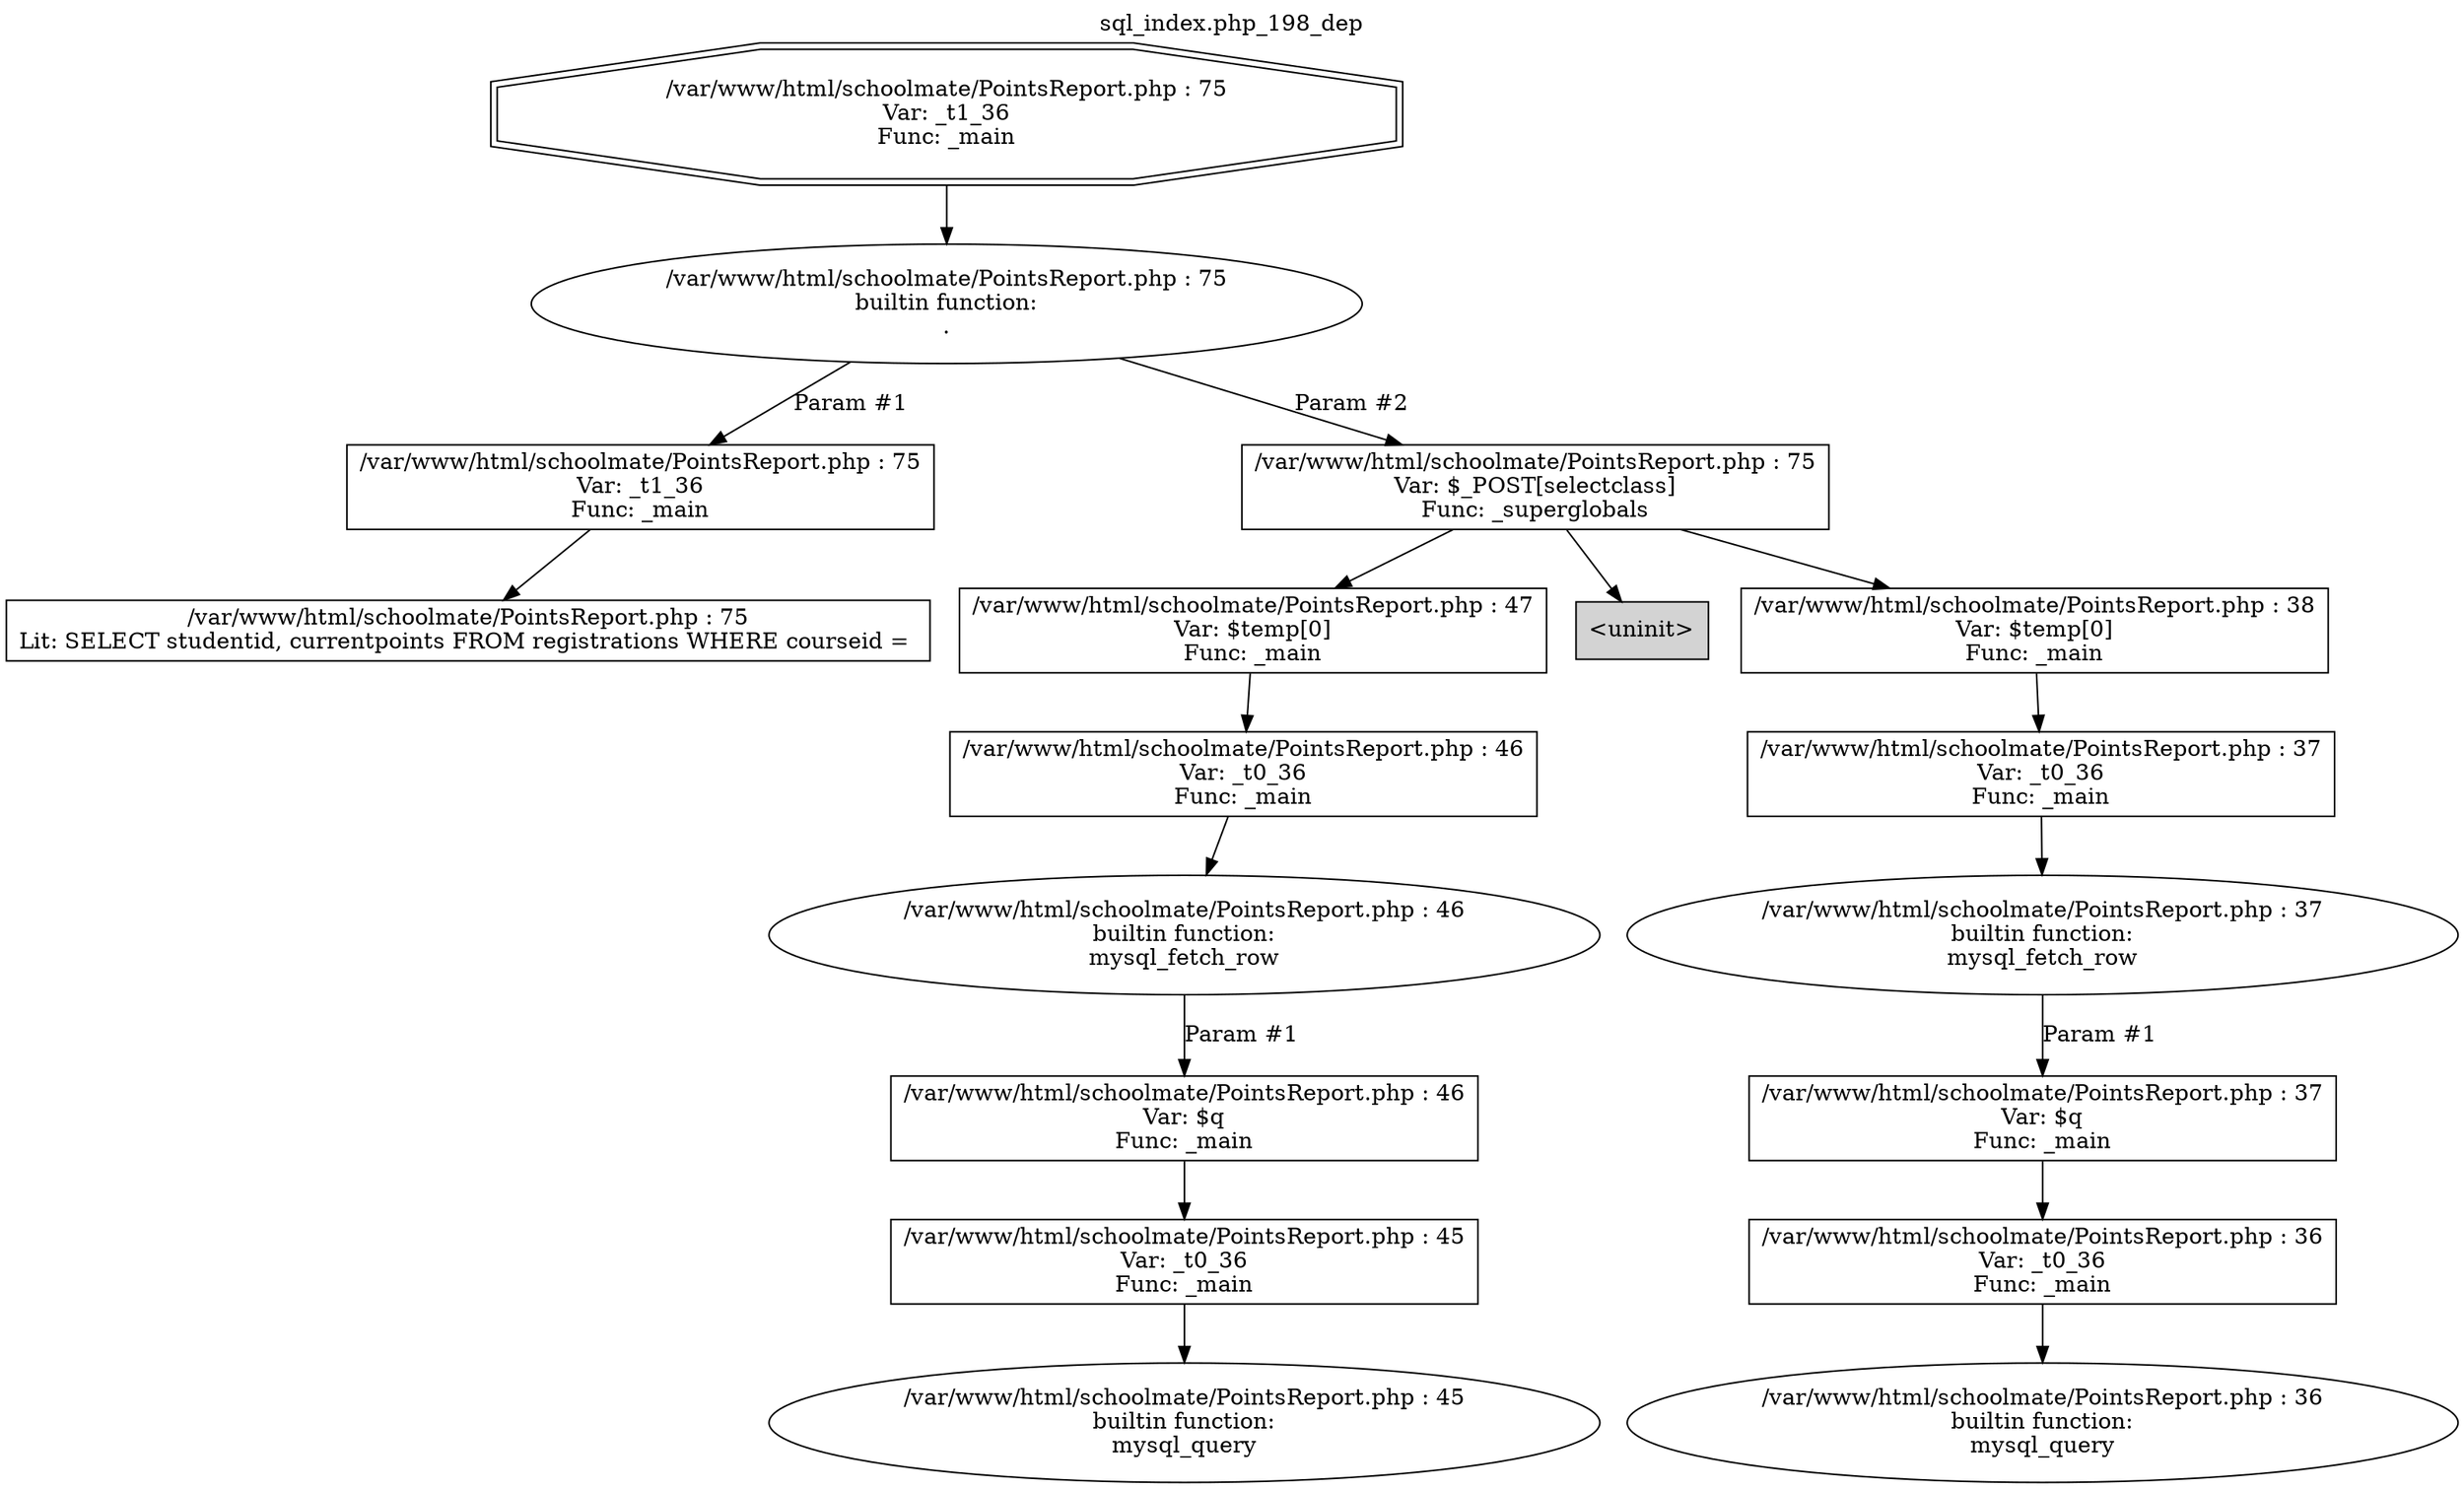 digraph cfg {
  label="sql_index.php_198_dep";
  labelloc=t;
  n1 [shape=doubleoctagon, label="/var/www/html/schoolmate/PointsReport.php : 75\nVar: _t1_36\nFunc: _main\n"];
  n2 [shape=ellipse, label="/var/www/html/schoolmate/PointsReport.php : 75\nbuiltin function:\n.\n"];
  n3 [shape=box, label="/var/www/html/schoolmate/PointsReport.php : 75\nVar: _t1_36\nFunc: _main\n"];
  n4 [shape=box, label="/var/www/html/schoolmate/PointsReport.php : 75\nLit: SELECT studentid, currentpoints FROM registrations WHERE courseid = \n"];
  n5 [shape=box, label="/var/www/html/schoolmate/PointsReport.php : 75\nVar: $_POST[selectclass]\nFunc: _superglobals\n"];
  n6 [shape=box, label="/var/www/html/schoolmate/PointsReport.php : 47\nVar: $temp[0]\nFunc: _main\n"];
  n7 [shape=box, label="/var/www/html/schoolmate/PointsReport.php : 46\nVar: _t0_36\nFunc: _main\n"];
  n8 [shape=ellipse, label="/var/www/html/schoolmate/PointsReport.php : 46\nbuiltin function:\nmysql_fetch_row\n"];
  n9 [shape=box, label="/var/www/html/schoolmate/PointsReport.php : 46\nVar: $q\nFunc: _main\n"];
  n10 [shape=box, label="/var/www/html/schoolmate/PointsReport.php : 45\nVar: _t0_36\nFunc: _main\n"];
  n11 [shape=ellipse, label="/var/www/html/schoolmate/PointsReport.php : 45\nbuiltin function:\nmysql_query\n"];
  n12 [shape=box, label="<uninit>",style=filled];
  n13 [shape=box, label="/var/www/html/schoolmate/PointsReport.php : 38\nVar: $temp[0]\nFunc: _main\n"];
  n14 [shape=box, label="/var/www/html/schoolmate/PointsReport.php : 37\nVar: _t0_36\nFunc: _main\n"];
  n15 [shape=ellipse, label="/var/www/html/schoolmate/PointsReport.php : 37\nbuiltin function:\nmysql_fetch_row\n"];
  n16 [shape=box, label="/var/www/html/schoolmate/PointsReport.php : 37\nVar: $q\nFunc: _main\n"];
  n17 [shape=box, label="/var/www/html/schoolmate/PointsReport.php : 36\nVar: _t0_36\nFunc: _main\n"];
  n18 [shape=ellipse, label="/var/www/html/schoolmate/PointsReport.php : 36\nbuiltin function:\nmysql_query\n"];
  n1 -> n2;
  n3 -> n4;
  n2 -> n3[label="Param #1"];
  n2 -> n5[label="Param #2"];
  n7 -> n8;
  n10 -> n11;
  n9 -> n10;
  n8 -> n9[label="Param #1"];
  n6 -> n7;
  n5 -> n6;
  n5 -> n12;
  n5 -> n13;
  n14 -> n15;
  n17 -> n18;
  n16 -> n17;
  n15 -> n16[label="Param #1"];
  n13 -> n14;
}
